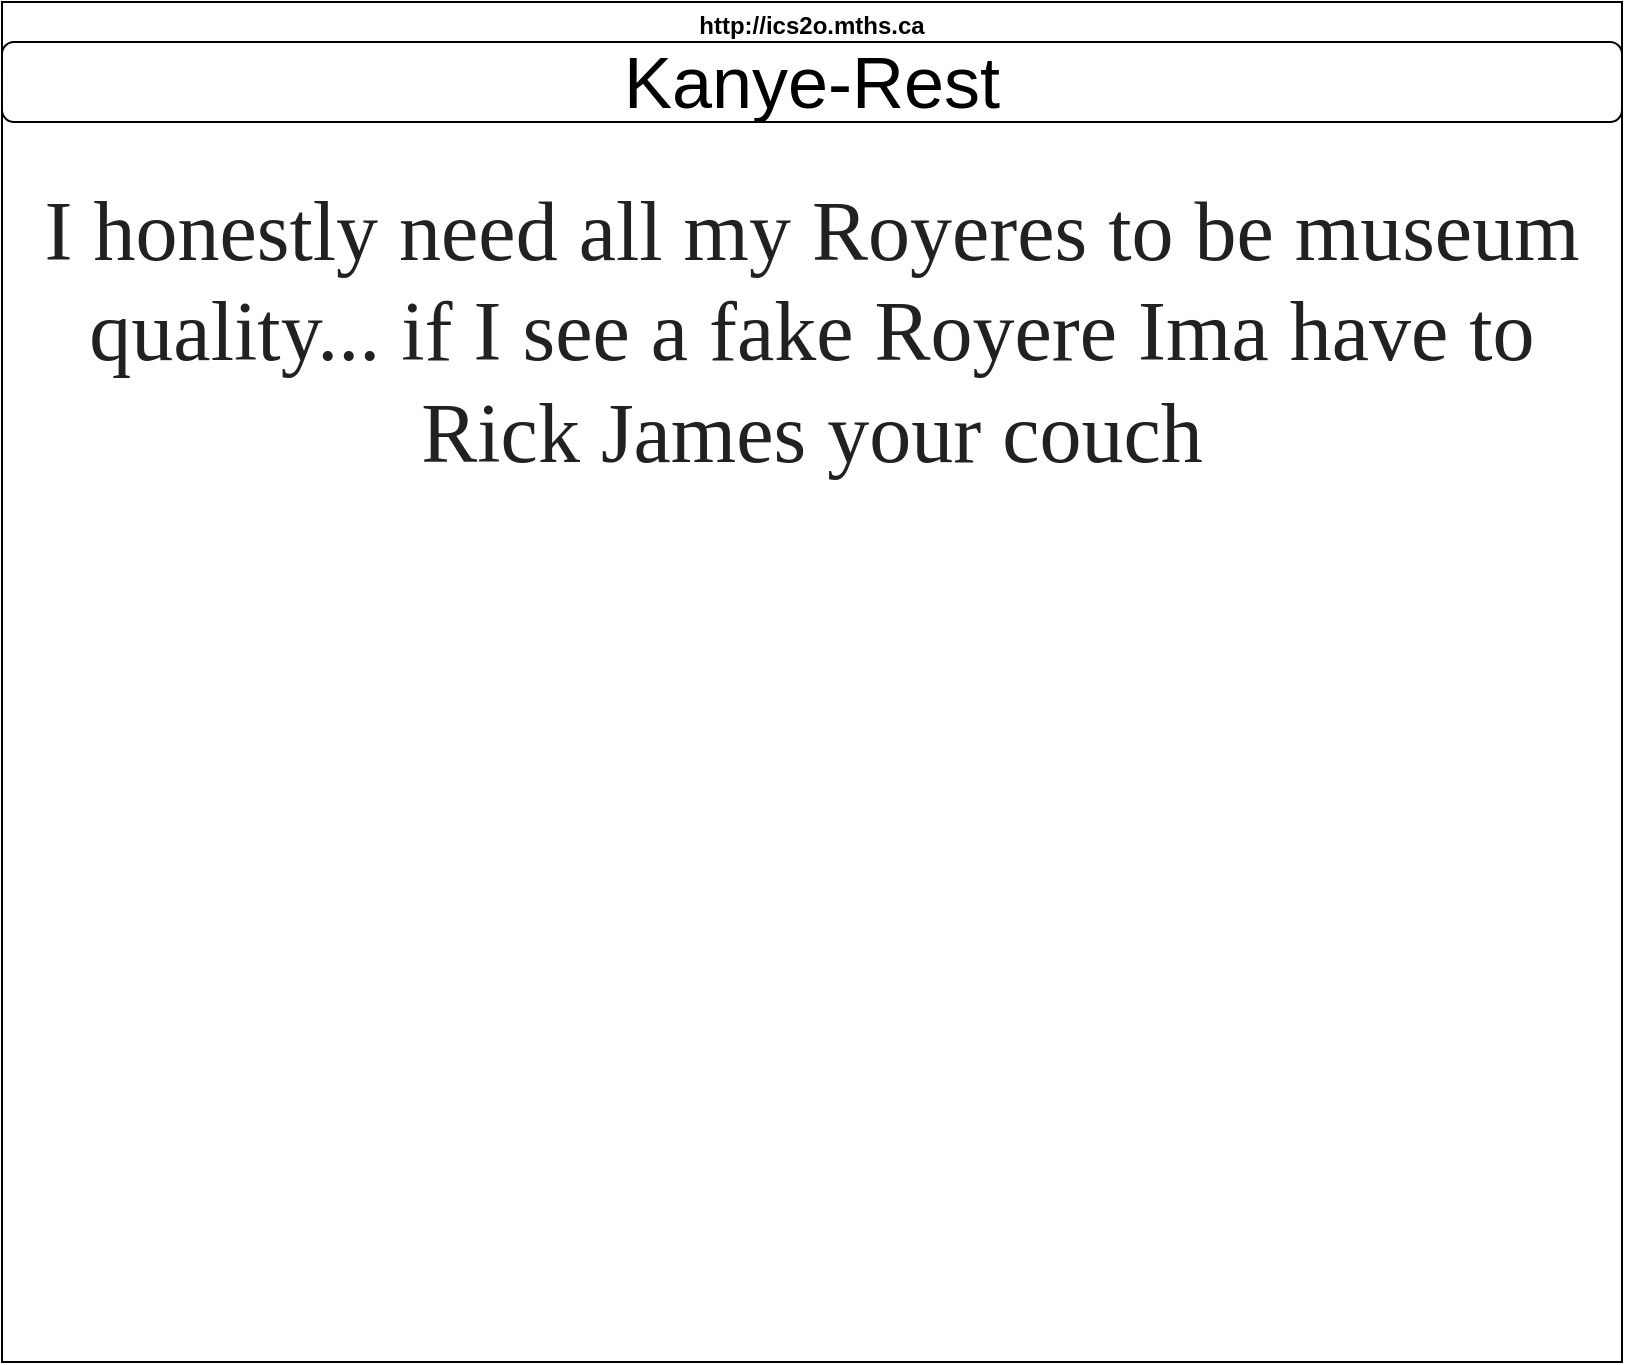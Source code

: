 <mxfile>
    <diagram id="ZIdY32RHq8hFKxuun9BD" name="Page-1">
        <mxGraphModel dx="648" dy="431" grid="1" gridSize="10" guides="1" tooltips="1" connect="1" arrows="1" fold="1" page="1" pageScale="1" pageWidth="827" pageHeight="1169" math="0" shadow="0">
            <root>
                <mxCell id="0"/>
                <mxCell id="1" parent="0"/>
                <mxCell id="2" value="http://ics2o.mths.ca" style="swimlane;whiteSpace=wrap;html=1;" parent="1" vertex="1">
                    <mxGeometry x="60" y="140" width="810" height="680" as="geometry"/>
                </mxCell>
                <mxCell id="3" value="&lt;font style=&quot;font-size: 36px;&quot;&gt;Kanye-Rest&lt;/font&gt;" style="rounded=1;whiteSpace=wrap;html=1;" parent="2" vertex="1">
                    <mxGeometry y="20" width="810" height="40" as="geometry"/>
                </mxCell>
                <mxCell id="5" value="&lt;span style=&quot;color: rgba(0, 0, 0, 0.87); font-family: fantasy; font-size: 42px;&quot;&gt;I honestly need all my Royeres to be museum quality... if I see a fake Royere Ima have to Rick James your couch&lt;/span&gt;" style="text;strokeColor=none;align=center;fillColor=none;html=1;verticalAlign=middle;whiteSpace=wrap;rounded=0;" vertex="1" parent="1">
                    <mxGeometry x="60" y="290" width="810" height="30" as="geometry"/>
                </mxCell>
            </root>
        </mxGraphModel>
    </diagram>
</mxfile>